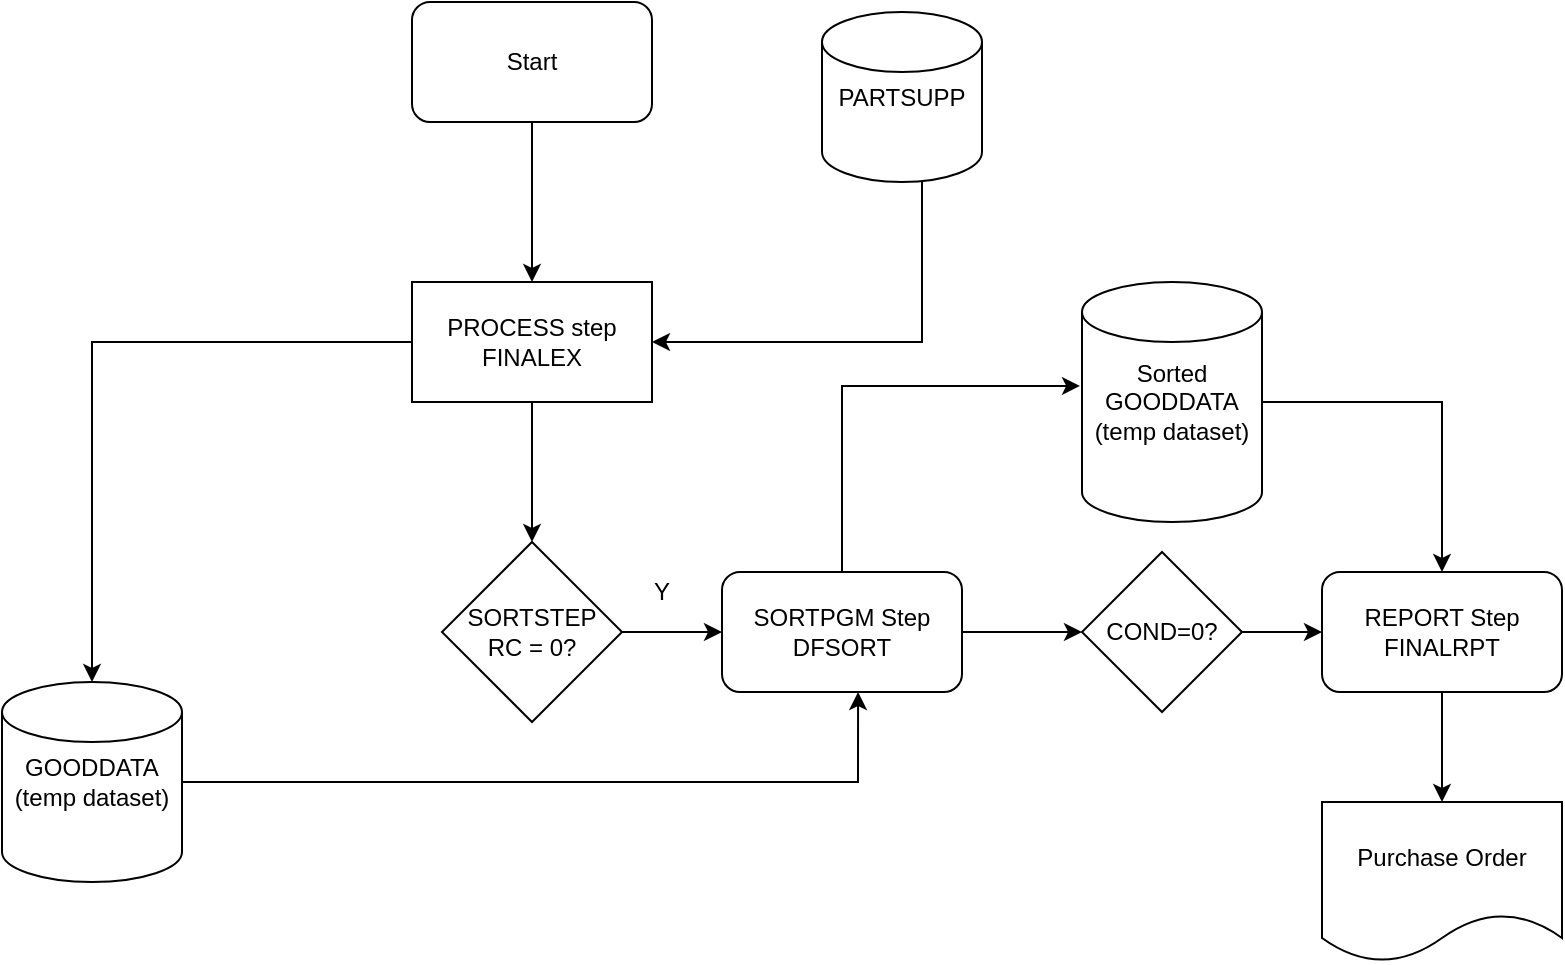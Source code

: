 <mxfile version="13.6.2" type="device"><diagram id="ixBLNrTgdsGknDFRSN6Z" name="Page-1"><mxGraphModel dx="868" dy="543" grid="1" gridSize="10" guides="1" tooltips="1" connect="1" arrows="1" fold="1" page="1" pageScale="1" pageWidth="827" pageHeight="1169" math="0" shadow="0"><root><mxCell id="0"/><mxCell id="1" parent="0"/><mxCell id="yojgY5DGphJij-78M-M3-3" style="edgeStyle=orthogonalEdgeStyle;rounded=0;orthogonalLoop=1;jettySize=auto;html=1;exitX=0.5;exitY=1;exitDx=0;exitDy=0;entryX=0.5;entryY=0;entryDx=0;entryDy=0;" edge="1" parent="1" source="yojgY5DGphJij-78M-M3-1" target="yojgY5DGphJij-78M-M3-2"><mxGeometry relative="1" as="geometry"/></mxCell><mxCell id="yojgY5DGphJij-78M-M3-1" value="Start" style="rounded=1;whiteSpace=wrap;html=1;" vertex="1" parent="1"><mxGeometry x="225" y="60" width="120" height="60" as="geometry"/></mxCell><mxCell id="yojgY5DGphJij-78M-M3-7" style="edgeStyle=orthogonalEdgeStyle;rounded=0;orthogonalLoop=1;jettySize=auto;html=1;exitX=0.625;exitY=1;exitDx=0;exitDy=0;exitPerimeter=0;entryX=1;entryY=0.5;entryDx=0;entryDy=0;" edge="1" parent="1" source="yojgY5DGphJij-78M-M3-5" target="yojgY5DGphJij-78M-M3-2"><mxGeometry relative="1" as="geometry"><mxPoint x="370" y="280" as="targetPoint"/></mxGeometry></mxCell><mxCell id="yojgY5DGphJij-78M-M3-9" style="edgeStyle=orthogonalEdgeStyle;rounded=0;orthogonalLoop=1;jettySize=auto;html=1;exitX=0;exitY=0.5;exitDx=0;exitDy=0;" edge="1" parent="1" source="yojgY5DGphJij-78M-M3-2" target="yojgY5DGphJij-78M-M3-8"><mxGeometry relative="1" as="geometry"/></mxCell><mxCell id="yojgY5DGphJij-78M-M3-11" style="edgeStyle=orthogonalEdgeStyle;rounded=0;orthogonalLoop=1;jettySize=auto;html=1;exitX=0.5;exitY=1;exitDx=0;exitDy=0;" edge="1" parent="1" source="yojgY5DGphJij-78M-M3-2" target="yojgY5DGphJij-78M-M3-10"><mxGeometry relative="1" as="geometry"/></mxCell><mxCell id="yojgY5DGphJij-78M-M3-2" value="PROCESS step&lt;br&gt;FINALEX" style="rounded=0;whiteSpace=wrap;html=1;" vertex="1" parent="1"><mxGeometry x="225" y="200" width="120" height="60" as="geometry"/></mxCell><mxCell id="yojgY5DGphJij-78M-M3-5" value="PARTSUPP" style="shape=cylinder2;whiteSpace=wrap;html=1;boundedLbl=1;backgroundOutline=1;size=15;" vertex="1" parent="1"><mxGeometry x="430" y="65" width="80" height="85" as="geometry"/></mxCell><mxCell id="yojgY5DGphJij-78M-M3-14" style="edgeStyle=orthogonalEdgeStyle;rounded=0;orthogonalLoop=1;jettySize=auto;html=1;entryX=0.567;entryY=1;entryDx=0;entryDy=0;entryPerimeter=0;" edge="1" parent="1" source="yojgY5DGphJij-78M-M3-8" target="yojgY5DGphJij-78M-M3-12"><mxGeometry relative="1" as="geometry"/></mxCell><mxCell id="yojgY5DGphJij-78M-M3-8" value="GOODDATA&lt;br&gt;(temp dataset)" style="shape=cylinder2;whiteSpace=wrap;html=1;boundedLbl=1;backgroundOutline=1;size=15;" vertex="1" parent="1"><mxGeometry x="20" y="400" width="90" height="100" as="geometry"/></mxCell><mxCell id="yojgY5DGphJij-78M-M3-13" style="edgeStyle=orthogonalEdgeStyle;rounded=0;orthogonalLoop=1;jettySize=auto;html=1;exitX=1;exitY=0.5;exitDx=0;exitDy=0;" edge="1" parent="1" source="yojgY5DGphJij-78M-M3-10" target="yojgY5DGphJij-78M-M3-12"><mxGeometry relative="1" as="geometry"/></mxCell><mxCell id="yojgY5DGphJij-78M-M3-10" value="SORTSTEP&lt;br&gt;RC = 0?" style="rhombus;whiteSpace=wrap;html=1;" vertex="1" parent="1"><mxGeometry x="240" y="330" width="90" height="90" as="geometry"/></mxCell><mxCell id="yojgY5DGphJij-78M-M3-18" style="edgeStyle=orthogonalEdgeStyle;rounded=0;orthogonalLoop=1;jettySize=auto;html=1;entryX=-0.011;entryY=0.433;entryDx=0;entryDy=0;entryPerimeter=0;" edge="1" parent="1" source="yojgY5DGphJij-78M-M3-12" target="yojgY5DGphJij-78M-M3-15"><mxGeometry relative="1" as="geometry"><Array as="points"><mxPoint x="440" y="252"/></Array></mxGeometry></mxCell><mxCell id="yojgY5DGphJij-78M-M3-22" style="edgeStyle=orthogonalEdgeStyle;rounded=0;orthogonalLoop=1;jettySize=auto;html=1;entryX=0;entryY=0.5;entryDx=0;entryDy=0;" edge="1" parent="1" source="yojgY5DGphJij-78M-M3-12" target="yojgY5DGphJij-78M-M3-21"><mxGeometry relative="1" as="geometry"/></mxCell><mxCell id="yojgY5DGphJij-78M-M3-12" value="SORTPGM Step&lt;br&gt;DFSORT" style="rounded=1;whiteSpace=wrap;html=1;" vertex="1" parent="1"><mxGeometry x="380" y="345" width="120" height="60" as="geometry"/></mxCell><mxCell id="yojgY5DGphJij-78M-M3-24" style="edgeStyle=orthogonalEdgeStyle;rounded=0;orthogonalLoop=1;jettySize=auto;html=1;entryX=0.5;entryY=0;entryDx=0;entryDy=0;" edge="1" parent="1" source="yojgY5DGphJij-78M-M3-15" target="yojgY5DGphJij-78M-M3-23"><mxGeometry relative="1" as="geometry"/></mxCell><mxCell id="yojgY5DGphJij-78M-M3-15" value="Sorted&lt;br&gt;GOODDATA&lt;br&gt;(temp dataset)" style="shape=cylinder2;whiteSpace=wrap;html=1;boundedLbl=1;backgroundOutline=1;size=15;" vertex="1" parent="1"><mxGeometry x="560" y="200" width="90" height="120" as="geometry"/></mxCell><mxCell id="yojgY5DGphJij-78M-M3-20" value="Y" style="text;html=1;strokeColor=none;fillColor=none;align=center;verticalAlign=middle;whiteSpace=wrap;rounded=0;" vertex="1" parent="1"><mxGeometry x="330" y="345" width="40" height="20" as="geometry"/></mxCell><mxCell id="yojgY5DGphJij-78M-M3-25" style="edgeStyle=orthogonalEdgeStyle;rounded=0;orthogonalLoop=1;jettySize=auto;html=1;exitX=1;exitY=0.5;exitDx=0;exitDy=0;entryX=0;entryY=0.5;entryDx=0;entryDy=0;" edge="1" parent="1" source="yojgY5DGphJij-78M-M3-21" target="yojgY5DGphJij-78M-M3-23"><mxGeometry relative="1" as="geometry"/></mxCell><mxCell id="yojgY5DGphJij-78M-M3-21" value="COND=0?" style="rhombus;whiteSpace=wrap;html=1;" vertex="1" parent="1"><mxGeometry x="560" y="335" width="80" height="80" as="geometry"/></mxCell><mxCell id="yojgY5DGphJij-78M-M3-27" style="edgeStyle=orthogonalEdgeStyle;rounded=0;orthogonalLoop=1;jettySize=auto;html=1;exitX=0.5;exitY=1;exitDx=0;exitDy=0;" edge="1" parent="1" source="yojgY5DGphJij-78M-M3-23" target="yojgY5DGphJij-78M-M3-26"><mxGeometry relative="1" as="geometry"/></mxCell><mxCell id="yojgY5DGphJij-78M-M3-23" value="REPORT Step&lt;br&gt;FINALRPT" style="rounded=1;whiteSpace=wrap;html=1;" vertex="1" parent="1"><mxGeometry x="680" y="345" width="120" height="60" as="geometry"/></mxCell><mxCell id="yojgY5DGphJij-78M-M3-26" value="Purchase Order" style="shape=document;whiteSpace=wrap;html=1;boundedLbl=1;" vertex="1" parent="1"><mxGeometry x="680" y="460" width="120" height="80" as="geometry"/></mxCell></root></mxGraphModel></diagram></mxfile>